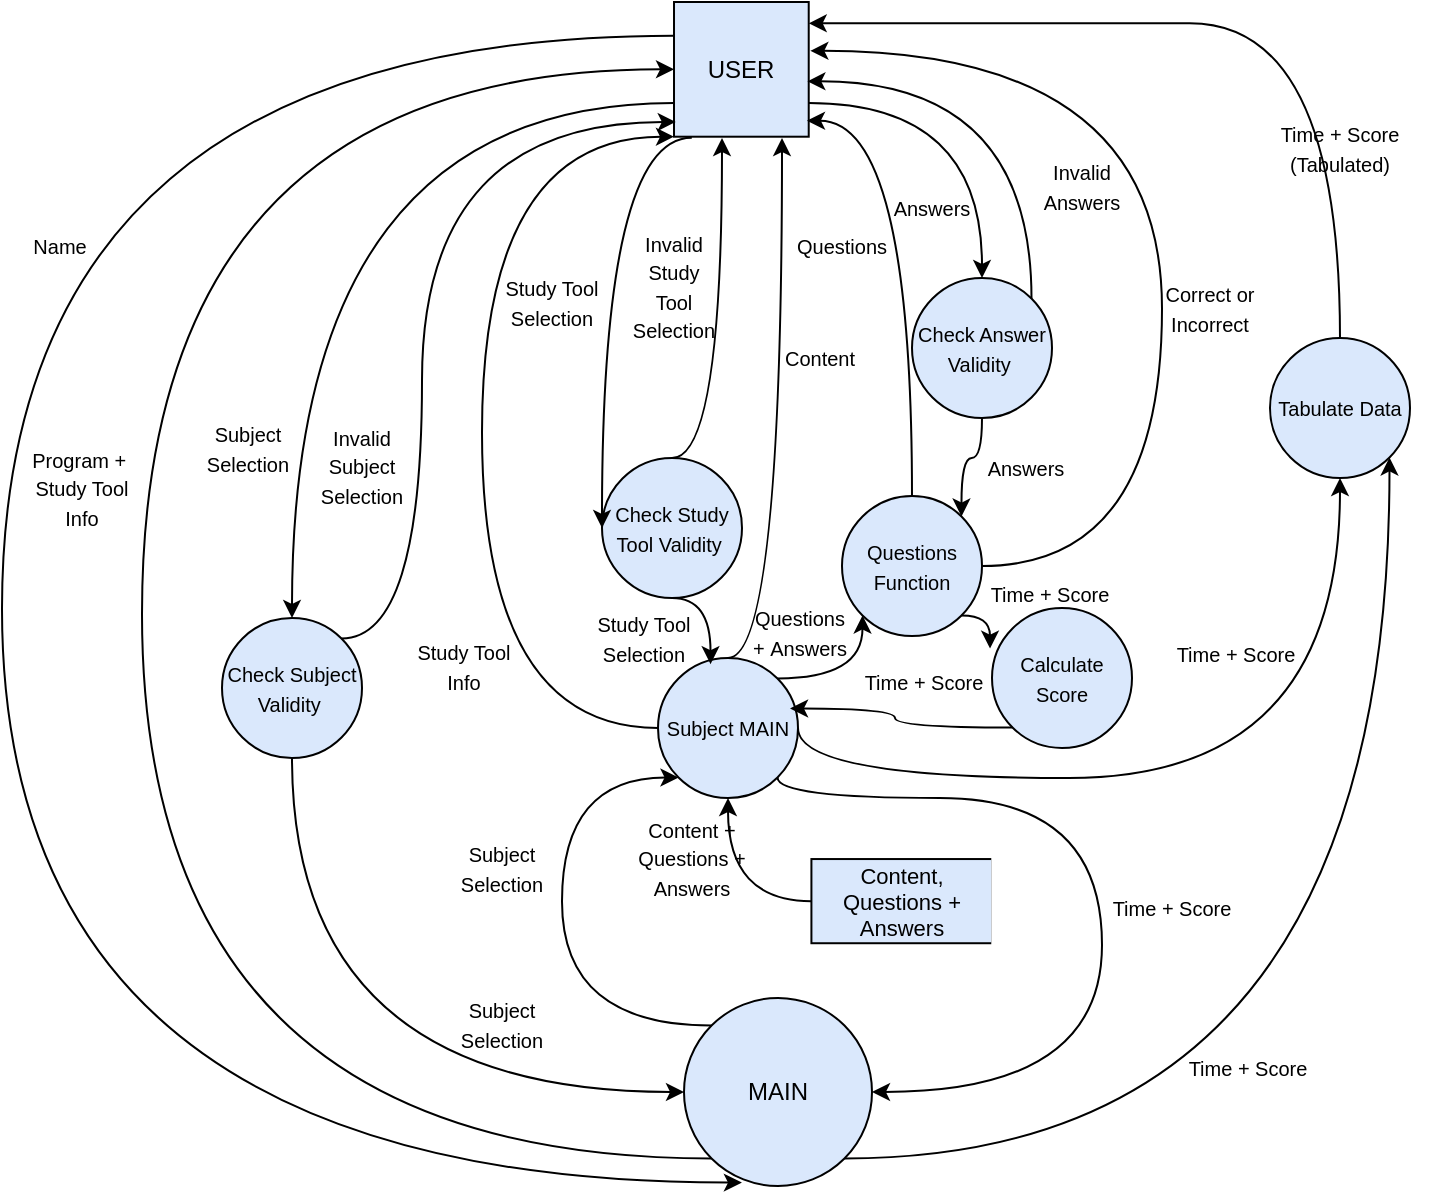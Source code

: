 <mxfile version="24.2.1" type="github">
  <diagram name="Page-1" id="tEiE-sFRKQLLL1BIs_pV">
    <mxGraphModel dx="1677" dy="927" grid="1" gridSize="10" guides="1" tooltips="1" connect="1" arrows="1" fold="1" page="1" pageScale="1" pageWidth="827" pageHeight="1169" math="0" shadow="0">
      <root>
        <mxCell id="0" />
        <mxCell id="1" parent="0" />
        <mxCell id="NCw_JQBOUVaLHG2GHNB4-144" value="" style="group" vertex="1" connectable="0" parent="1">
          <mxGeometry x="65" y="372" width="719" height="592" as="geometry" />
        </mxCell>
        <mxCell id="NCw_JQBOUVaLHG2GHNB4-53" style="edgeStyle=orthogonalEdgeStyle;curved=1;rounded=0;orthogonalLoop=1;jettySize=auto;html=1;exitX=0;exitY=0.75;exitDx=0;exitDy=0;entryX=0.5;entryY=0;entryDx=0;entryDy=0;" edge="1" parent="NCw_JQBOUVaLHG2GHNB4-144" source="NCw_JQBOUVaLHG2GHNB4-4" target="NCw_JQBOUVaLHG2GHNB4-50">
          <mxGeometry relative="1" as="geometry" />
        </mxCell>
        <mxCell id="NCw_JQBOUVaLHG2GHNB4-108" style="edgeStyle=orthogonalEdgeStyle;curved=1;rounded=0;orthogonalLoop=1;jettySize=auto;html=1;exitX=1;exitY=0.75;exitDx=0;exitDy=0;entryX=0.5;entryY=0;entryDx=0;entryDy=0;" edge="1" parent="NCw_JQBOUVaLHG2GHNB4-144" source="NCw_JQBOUVaLHG2GHNB4-4" target="NCw_JQBOUVaLHG2GHNB4-109">
          <mxGeometry relative="1" as="geometry">
            <mxPoint x="481.0" y="138.0" as="targetPoint" />
          </mxGeometry>
        </mxCell>
        <mxCell id="NCw_JQBOUVaLHG2GHNB4-4" value="USER" style="whiteSpace=wrap;html=1;aspect=fixed;fillColor=#dae8fc;strokeColor=#000000;container=0;" vertex="1" parent="NCw_JQBOUVaLHG2GHNB4-144">
          <mxGeometry x="337.003" width="67.356" height="67.356" as="geometry" />
        </mxCell>
        <mxCell id="NCw_JQBOUVaLHG2GHNB4-46" style="edgeStyle=orthogonalEdgeStyle;curved=1;rounded=0;orthogonalLoop=1;jettySize=auto;html=1;exitX=0;exitY=1;exitDx=0;exitDy=0;entryX=0;entryY=0.5;entryDx=0;entryDy=0;" edge="1" parent="NCw_JQBOUVaLHG2GHNB4-144" source="NCw_JQBOUVaLHG2GHNB4-7" target="NCw_JQBOUVaLHG2GHNB4-4">
          <mxGeometry relative="1" as="geometry">
            <Array as="points">
              <mxPoint x="71" y="578" />
              <mxPoint x="71" y="34" />
            </Array>
          </mxGeometry>
        </mxCell>
        <mxCell id="NCw_JQBOUVaLHG2GHNB4-137" style="edgeStyle=orthogonalEdgeStyle;curved=1;rounded=0;orthogonalLoop=1;jettySize=auto;html=1;exitX=1;exitY=1;exitDx=0;exitDy=0;entryX=1;entryY=1;entryDx=0;entryDy=0;" edge="1" parent="NCw_JQBOUVaLHG2GHNB4-144" source="NCw_JQBOUVaLHG2GHNB4-7" target="NCw_JQBOUVaLHG2GHNB4-131">
          <mxGeometry relative="1" as="geometry" />
        </mxCell>
        <mxCell id="NCw_JQBOUVaLHG2GHNB4-7" value="MAIN" style="ellipse;whiteSpace=wrap;html=1;aspect=fixed;fillColor=#dae8fc;strokeColor=#000000;container=0;" vertex="1" parent="NCw_JQBOUVaLHG2GHNB4-144">
          <mxGeometry x="342" y="498" width="94" height="94" as="geometry" />
        </mxCell>
        <mxCell id="NCw_JQBOUVaLHG2GHNB4-25" value="&lt;font style=&quot;font-size: 10px;&quot;&gt;Name&lt;/font&gt;" style="text;html=1;align=center;verticalAlign=middle;whiteSpace=wrap;rounded=0;" vertex="1" parent="NCw_JQBOUVaLHG2GHNB4-144">
          <mxGeometry y="107" width="60" height="30" as="geometry" />
        </mxCell>
        <mxCell id="NCw_JQBOUVaLHG2GHNB4-35" value="&lt;font style=&quot;font-size: 10px;&quot;&gt;Program +&amp;nbsp;&lt;/font&gt;&lt;div&gt;&lt;span style=&quot;font-size: 10px;&quot;&gt;Study Tool&lt;br&gt;&lt;/span&gt;&lt;div&gt;&lt;font style=&quot;font-size: 10px;&quot;&gt;Info&lt;/font&gt;&lt;/div&gt;&lt;/div&gt;" style="text;html=1;align=center;verticalAlign=middle;whiteSpace=wrap;rounded=0;" vertex="1" parent="NCw_JQBOUVaLHG2GHNB4-144">
          <mxGeometry x="11" y="228" width="60" height="30" as="geometry" />
        </mxCell>
        <mxCell id="NCw_JQBOUVaLHG2GHNB4-42" style="edgeStyle=orthogonalEdgeStyle;curved=1;rounded=0;orthogonalLoop=1;jettySize=auto;html=1;exitX=0;exitY=0.25;exitDx=0;exitDy=0;entryX=0.308;entryY=0.982;entryDx=0;entryDy=0;entryPerimeter=0;" edge="1" parent="NCw_JQBOUVaLHG2GHNB4-144" source="NCw_JQBOUVaLHG2GHNB4-4" target="NCw_JQBOUVaLHG2GHNB4-7">
          <mxGeometry relative="1" as="geometry">
            <Array as="points">
              <mxPoint x="1" y="17" />
              <mxPoint x="1" y="590" />
            </Array>
          </mxGeometry>
        </mxCell>
        <mxCell id="NCw_JQBOUVaLHG2GHNB4-48" value="&lt;span style=&quot;font-size: 10px;&quot;&gt;Subject Selection&lt;/span&gt;" style="text;html=1;align=center;verticalAlign=middle;whiteSpace=wrap;rounded=0;" vertex="1" parent="NCw_JQBOUVaLHG2GHNB4-144">
          <mxGeometry x="221" y="496" width="60" height="30" as="geometry" />
        </mxCell>
        <mxCell id="NCw_JQBOUVaLHG2GHNB4-55" style="edgeStyle=orthogonalEdgeStyle;curved=1;rounded=0;orthogonalLoop=1;jettySize=auto;html=1;exitX=0.5;exitY=1;exitDx=0;exitDy=0;entryX=0;entryY=0.5;entryDx=0;entryDy=0;" edge="1" parent="NCw_JQBOUVaLHG2GHNB4-144" source="NCw_JQBOUVaLHG2GHNB4-50" target="NCw_JQBOUVaLHG2GHNB4-7">
          <mxGeometry relative="1" as="geometry" />
        </mxCell>
        <mxCell id="NCw_JQBOUVaLHG2GHNB4-50" value="&lt;font style=&quot;font-size: 10px;&quot;&gt;Check Subject Validity&amp;nbsp;&lt;/font&gt;" style="ellipse;whiteSpace=wrap;html=1;aspect=fixed;fillColor=#dae8fc;strokeColor=#000000;container=0;" vertex="1" parent="NCw_JQBOUVaLHG2GHNB4-144">
          <mxGeometry x="111" y="308" width="70" height="70" as="geometry" />
        </mxCell>
        <mxCell id="NCw_JQBOUVaLHG2GHNB4-56" value="&lt;span style=&quot;font-size: 10px;&quot;&gt;Subject Selection&lt;/span&gt;" style="text;html=1;align=center;verticalAlign=middle;whiteSpace=wrap;rounded=0;" vertex="1" parent="NCw_JQBOUVaLHG2GHNB4-144">
          <mxGeometry x="94" y="208" width="60" height="30" as="geometry" />
        </mxCell>
        <mxCell id="NCw_JQBOUVaLHG2GHNB4-59" value="" style="group" vertex="1" connectable="0" parent="NCw_JQBOUVaLHG2GHNB4-144">
          <mxGeometry x="405.71" y="418.001" width="120.575" height="63.135" as="geometry" />
        </mxCell>
        <mxCell id="NCw_JQBOUVaLHG2GHNB4-15" value="&lt;div style=&quot;font-size: 11px;&quot;&gt;Content, Questions + Answers&lt;/div&gt;" style="rounded=0;whiteSpace=wrap;html=1;fillColor=#dae8fc;strokeColor=#000000;container=0;" vertex="1" parent="NCw_JQBOUVaLHG2GHNB4-59">
          <mxGeometry y="10.523" width="90.435" height="42.09" as="geometry" />
        </mxCell>
        <mxCell id="NCw_JQBOUVaLHG2GHNB4-16" value="" style="rounded=0;whiteSpace=wrap;html=1;strokeColor=#FFFFFF;container=0;" vertex="1" parent="NCw_JQBOUVaLHG2GHNB4-59">
          <mxGeometry x="90.43" width="30.145" height="63.135" as="geometry" />
        </mxCell>
        <mxCell id="NCw_JQBOUVaLHG2GHNB4-60" style="edgeStyle=orthogonalEdgeStyle;curved=1;rounded=0;orthogonalLoop=1;jettySize=auto;html=1;exitX=1;exitY=0;exitDx=0;exitDy=0;entryX=0.013;entryY=0.89;entryDx=0;entryDy=0;entryPerimeter=0;" edge="1" parent="NCw_JQBOUVaLHG2GHNB4-144" source="NCw_JQBOUVaLHG2GHNB4-50" target="NCw_JQBOUVaLHG2GHNB4-4">
          <mxGeometry relative="1" as="geometry">
            <Array as="points">
              <mxPoint x="211" y="318" />
              <mxPoint x="211" y="60" />
            </Array>
          </mxGeometry>
        </mxCell>
        <mxCell id="NCw_JQBOUVaLHG2GHNB4-70" style="edgeStyle=orthogonalEdgeStyle;curved=1;rounded=0;orthogonalLoop=1;jettySize=auto;html=1;exitX=0;exitY=0.5;exitDx=0;exitDy=0;entryX=0;entryY=1;entryDx=0;entryDy=0;" edge="1" parent="NCw_JQBOUVaLHG2GHNB4-144" source="NCw_JQBOUVaLHG2GHNB4-61" target="NCw_JQBOUVaLHG2GHNB4-4">
          <mxGeometry relative="1" as="geometry">
            <Array as="points">
              <mxPoint x="241" y="363" />
              <mxPoint x="241" y="67" />
            </Array>
          </mxGeometry>
        </mxCell>
        <mxCell id="NCw_JQBOUVaLHG2GHNB4-93" style="edgeStyle=orthogonalEdgeStyle;curved=1;rounded=0;orthogonalLoop=1;jettySize=auto;html=1;exitX=0.5;exitY=0;exitDx=0;exitDy=0;" edge="1" parent="NCw_JQBOUVaLHG2GHNB4-144" source="NCw_JQBOUVaLHG2GHNB4-61">
          <mxGeometry relative="1" as="geometry">
            <mxPoint x="391" y="68" as="targetPoint" />
            <Array as="points">
              <mxPoint x="391" y="328" />
            </Array>
          </mxGeometry>
        </mxCell>
        <mxCell id="NCw_JQBOUVaLHG2GHNB4-132" style="edgeStyle=orthogonalEdgeStyle;curved=1;rounded=0;orthogonalLoop=1;jettySize=auto;html=1;exitX=1;exitY=1;exitDx=0;exitDy=0;entryX=1;entryY=0.5;entryDx=0;entryDy=0;" edge="1" parent="NCw_JQBOUVaLHG2GHNB4-144" source="NCw_JQBOUVaLHG2GHNB4-61" target="NCw_JQBOUVaLHG2GHNB4-7">
          <mxGeometry relative="1" as="geometry">
            <Array as="points">
              <mxPoint x="389" y="398" />
              <mxPoint x="551" y="398" />
              <mxPoint x="551" y="545" />
            </Array>
          </mxGeometry>
        </mxCell>
        <mxCell id="NCw_JQBOUVaLHG2GHNB4-135" style="edgeStyle=orthogonalEdgeStyle;curved=1;rounded=0;orthogonalLoop=1;jettySize=auto;html=1;exitX=1;exitY=0.5;exitDx=0;exitDy=0;entryX=0.5;entryY=1;entryDx=0;entryDy=0;" edge="1" parent="NCw_JQBOUVaLHG2GHNB4-144" source="NCw_JQBOUVaLHG2GHNB4-61" target="NCw_JQBOUVaLHG2GHNB4-131">
          <mxGeometry relative="1" as="geometry">
            <Array as="points">
              <mxPoint x="399" y="388" />
              <mxPoint x="670" y="388" />
            </Array>
          </mxGeometry>
        </mxCell>
        <mxCell id="NCw_JQBOUVaLHG2GHNB4-61" value="&lt;font style=&quot;font-size: 10px;&quot;&gt;Subject MAIN&lt;/font&gt;" style="ellipse;whiteSpace=wrap;html=1;aspect=fixed;fillColor=#dae8fc;strokeColor=#000000;container=0;" vertex="1" parent="NCw_JQBOUVaLHG2GHNB4-144">
          <mxGeometry x="329" y="328" width="70" height="70" as="geometry" />
        </mxCell>
        <mxCell id="NCw_JQBOUVaLHG2GHNB4-62" value="&lt;span style=&quot;font-size: 10px;&quot;&gt;Invalid Subject Selection&lt;/span&gt;" style="text;html=1;align=center;verticalAlign=middle;whiteSpace=wrap;rounded=0;" vertex="1" parent="NCw_JQBOUVaLHG2GHNB4-144">
          <mxGeometry x="151" y="217" width="60" height="30" as="geometry" />
        </mxCell>
        <mxCell id="NCw_JQBOUVaLHG2GHNB4-74" style="edgeStyle=orthogonalEdgeStyle;curved=1;rounded=0;orthogonalLoop=1;jettySize=auto;html=1;exitX=0.5;exitY=0;exitDx=0;exitDy=0;" edge="1" parent="NCw_JQBOUVaLHG2GHNB4-144" source="NCw_JQBOUVaLHG2GHNB4-63">
          <mxGeometry relative="1" as="geometry">
            <mxPoint x="361" y="68" as="targetPoint" />
            <Array as="points">
              <mxPoint x="361" y="228" />
            </Array>
          </mxGeometry>
        </mxCell>
        <mxCell id="NCw_JQBOUVaLHG2GHNB4-63" value="&lt;font style=&quot;font-size: 10px;&quot;&gt;Check Study Tool Validity&amp;nbsp;&lt;/font&gt;" style="ellipse;whiteSpace=wrap;html=1;aspect=fixed;fillColor=#dae8fc;strokeColor=#000000;container=0;" vertex="1" parent="NCw_JQBOUVaLHG2GHNB4-144">
          <mxGeometry x="301" y="228" width="70" height="70" as="geometry" />
        </mxCell>
        <mxCell id="NCw_JQBOUVaLHG2GHNB4-68" value="&lt;span style=&quot;font-size: 10px;&quot;&gt;Study Tool Info&lt;/span&gt;" style="text;html=1;align=center;verticalAlign=middle;whiteSpace=wrap;rounded=0;" vertex="1" parent="NCw_JQBOUVaLHG2GHNB4-144">
          <mxGeometry x="202" y="317" width="60" height="30" as="geometry" />
        </mxCell>
        <mxCell id="NCw_JQBOUVaLHG2GHNB4-71" value="&lt;span style=&quot;font-size: 10px;&quot;&gt;Subject Selection&lt;/span&gt;" style="text;html=1;align=center;verticalAlign=middle;whiteSpace=wrap;rounded=0;" vertex="1" parent="NCw_JQBOUVaLHG2GHNB4-144">
          <mxGeometry x="221" y="418" width="60" height="30" as="geometry" />
        </mxCell>
        <mxCell id="NCw_JQBOUVaLHG2GHNB4-73" style="edgeStyle=orthogonalEdgeStyle;curved=1;rounded=0;orthogonalLoop=1;jettySize=auto;html=1;exitX=0.132;exitY=1.007;exitDx=0;exitDy=0;exitPerimeter=0;entryX=0;entryY=0.5;entryDx=0;entryDy=0;" edge="1" parent="NCw_JQBOUVaLHG2GHNB4-144" source="NCw_JQBOUVaLHG2GHNB4-4" target="NCw_JQBOUVaLHG2GHNB4-63">
          <mxGeometry relative="1" as="geometry">
            <mxPoint x="301" y="208" as="targetPoint" />
            <Array as="points">
              <mxPoint x="301" y="68" />
            </Array>
          </mxGeometry>
        </mxCell>
        <mxCell id="NCw_JQBOUVaLHG2GHNB4-76" value="&lt;span style=&quot;font-size: 10px;&quot;&gt;Invalid&lt;/span&gt;&lt;div&gt;&lt;span style=&quot;font-size: 10px;&quot;&gt;Study&lt;/span&gt;&lt;/div&gt;&lt;div&gt;&lt;span style=&quot;font-size: 10px;&quot;&gt;Tool Selection&lt;/span&gt;&lt;/div&gt;" style="text;html=1;align=center;verticalAlign=middle;whiteSpace=wrap;rounded=0;" vertex="1" parent="NCw_JQBOUVaLHG2GHNB4-144">
          <mxGeometry x="307" y="127" width="60" height="30" as="geometry" />
        </mxCell>
        <mxCell id="NCw_JQBOUVaLHG2GHNB4-80" style="edgeStyle=orthogonalEdgeStyle;curved=1;rounded=0;orthogonalLoop=1;jettySize=auto;html=1;exitX=0.5;exitY=1;exitDx=0;exitDy=0;entryX=0.375;entryY=0.044;entryDx=0;entryDy=0;entryPerimeter=0;" edge="1" parent="NCw_JQBOUVaLHG2GHNB4-144" source="NCw_JQBOUVaLHG2GHNB4-63" target="NCw_JQBOUVaLHG2GHNB4-61">
          <mxGeometry relative="1" as="geometry" />
        </mxCell>
        <mxCell id="NCw_JQBOUVaLHG2GHNB4-88" value="&lt;span style=&quot;font-size: 10px;&quot;&gt;Study Tool Selection&lt;/span&gt;" style="text;html=1;align=center;verticalAlign=middle;whiteSpace=wrap;rounded=0;" vertex="1" parent="NCw_JQBOUVaLHG2GHNB4-144">
          <mxGeometry x="292" y="303" width="60" height="30" as="geometry" />
        </mxCell>
        <mxCell id="NCw_JQBOUVaLHG2GHNB4-90" value="&lt;span style=&quot;font-size: 10px;&quot;&gt;Content&lt;/span&gt;" style="text;html=1;align=center;verticalAlign=middle;whiteSpace=wrap;rounded=0;" vertex="1" parent="NCw_JQBOUVaLHG2GHNB4-144">
          <mxGeometry x="380" y="163" width="60" height="30" as="geometry" />
        </mxCell>
        <mxCell id="NCw_JQBOUVaLHG2GHNB4-94" value="&lt;font style=&quot;font-size: 10px;&quot;&gt;Questions Function&lt;/font&gt;" style="ellipse;whiteSpace=wrap;html=1;aspect=fixed;fillColor=#dae8fc;strokeColor=#000000;container=0;" vertex="1" parent="NCw_JQBOUVaLHG2GHNB4-144">
          <mxGeometry x="421" y="247" width="70" height="70" as="geometry" />
        </mxCell>
        <mxCell id="NCw_JQBOUVaLHG2GHNB4-95" style="edgeStyle=orthogonalEdgeStyle;curved=1;rounded=0;orthogonalLoop=1;jettySize=auto;html=1;exitX=0;exitY=0.5;exitDx=0;exitDy=0;entryX=0.5;entryY=1;entryDx=0;entryDy=0;" edge="1" parent="NCw_JQBOUVaLHG2GHNB4-144" source="NCw_JQBOUVaLHG2GHNB4-15" target="NCw_JQBOUVaLHG2GHNB4-61">
          <mxGeometry relative="1" as="geometry" />
        </mxCell>
        <mxCell id="NCw_JQBOUVaLHG2GHNB4-96" value="&lt;span style=&quot;font-size: 10px;&quot;&gt;Content + Questions + Answers&lt;/span&gt;" style="text;html=1;align=center;verticalAlign=middle;whiteSpace=wrap;rounded=0;" vertex="1" parent="NCw_JQBOUVaLHG2GHNB4-144">
          <mxGeometry x="316" y="413.14" width="60" height="30" as="geometry" />
        </mxCell>
        <mxCell id="NCw_JQBOUVaLHG2GHNB4-98" style="edgeStyle=orthogonalEdgeStyle;curved=1;rounded=0;orthogonalLoop=1;jettySize=auto;html=1;exitX=1;exitY=0;exitDx=0;exitDy=0;entryX=0;entryY=1;entryDx=0;entryDy=0;" edge="1" parent="NCw_JQBOUVaLHG2GHNB4-144" source="NCw_JQBOUVaLHG2GHNB4-61" target="NCw_JQBOUVaLHG2GHNB4-94">
          <mxGeometry relative="1" as="geometry" />
        </mxCell>
        <mxCell id="NCw_JQBOUVaLHG2GHNB4-99" value="&lt;span style=&quot;font-size: 10px;&quot;&gt;Time + Score&lt;/span&gt;" style="text;html=1;align=center;verticalAlign=middle;whiteSpace=wrap;rounded=0;" vertex="1" parent="NCw_JQBOUVaLHG2GHNB4-144">
          <mxGeometry x="476" y="281" width="98" height="30" as="geometry" />
        </mxCell>
        <mxCell id="NCw_JQBOUVaLHG2GHNB4-102" value="&lt;span style=&quot;font-size: 10px;&quot;&gt;Questions&lt;/span&gt;" style="text;html=1;align=center;verticalAlign=middle;whiteSpace=wrap;rounded=0;" vertex="1" parent="NCw_JQBOUVaLHG2GHNB4-144">
          <mxGeometry x="391" y="107" width="60" height="30" as="geometry" />
        </mxCell>
        <mxCell id="NCw_JQBOUVaLHG2GHNB4-105" style="edgeStyle=orthogonalEdgeStyle;curved=1;rounded=0;orthogonalLoop=1;jettySize=auto;html=1;exitX=0.5;exitY=0;exitDx=0;exitDy=0;entryX=0.987;entryY=0.881;entryDx=0;entryDy=0;entryPerimeter=0;" edge="1" parent="NCw_JQBOUVaLHG2GHNB4-144" source="NCw_JQBOUVaLHG2GHNB4-94" target="NCw_JQBOUVaLHG2GHNB4-4">
          <mxGeometry relative="1" as="geometry" />
        </mxCell>
        <mxCell id="NCw_JQBOUVaLHG2GHNB4-106" value="&lt;span style=&quot;font-size: 10px;&quot;&gt;Study Tool Selection&lt;/span&gt;" style="text;html=1;align=center;verticalAlign=middle;whiteSpace=wrap;rounded=0;" vertex="1" parent="NCw_JQBOUVaLHG2GHNB4-144">
          <mxGeometry x="246" y="135" width="60" height="30" as="geometry" />
        </mxCell>
        <mxCell id="NCw_JQBOUVaLHG2GHNB4-109" value="&lt;font style=&quot;font-size: 10px;&quot;&gt;Check Answer Validity&amp;nbsp;&lt;/font&gt;" style="ellipse;whiteSpace=wrap;html=1;aspect=fixed;fillColor=#dae8fc;strokeColor=#000000;container=0;" vertex="1" parent="NCw_JQBOUVaLHG2GHNB4-144">
          <mxGeometry x="456" y="138" width="70" height="70" as="geometry" />
        </mxCell>
        <mxCell id="NCw_JQBOUVaLHG2GHNB4-110" style="edgeStyle=orthogonalEdgeStyle;curved=1;rounded=0;orthogonalLoop=1;jettySize=auto;html=1;exitX=0.5;exitY=1;exitDx=0;exitDy=0;entryX=1;entryY=0;entryDx=0;entryDy=0;" edge="1" parent="NCw_JQBOUVaLHG2GHNB4-144" source="NCw_JQBOUVaLHG2GHNB4-109" target="NCw_JQBOUVaLHG2GHNB4-94">
          <mxGeometry relative="1" as="geometry" />
        </mxCell>
        <mxCell id="NCw_JQBOUVaLHG2GHNB4-112" value="&lt;span style=&quot;font-size: 10px;&quot;&gt;Correct or Incorrect&lt;/span&gt;" style="text;html=1;align=center;verticalAlign=middle;whiteSpace=wrap;rounded=0;" vertex="1" parent="NCw_JQBOUVaLHG2GHNB4-144">
          <mxGeometry x="575" y="138" width="60" height="30" as="geometry" />
        </mxCell>
        <mxCell id="NCw_JQBOUVaLHG2GHNB4-115" style="edgeStyle=orthogonalEdgeStyle;curved=1;rounded=0;orthogonalLoop=1;jettySize=auto;html=1;exitX=1;exitY=0;exitDx=0;exitDy=0;entryX=0.99;entryY=0.589;entryDx=0;entryDy=0;entryPerimeter=0;" edge="1" parent="NCw_JQBOUVaLHG2GHNB4-144" source="NCw_JQBOUVaLHG2GHNB4-109" target="NCw_JQBOUVaLHG2GHNB4-4">
          <mxGeometry relative="1" as="geometry">
            <Array as="points">
              <mxPoint x="516" y="40" />
            </Array>
          </mxGeometry>
        </mxCell>
        <mxCell id="NCw_JQBOUVaLHG2GHNB4-116" value="&lt;span style=&quot;font-size: 10px;&quot;&gt;Answers&lt;/span&gt;" style="text;html=1;align=center;verticalAlign=middle;whiteSpace=wrap;rounded=0;" vertex="1" parent="NCw_JQBOUVaLHG2GHNB4-144">
          <mxGeometry x="436" y="88" width="60" height="30" as="geometry" />
        </mxCell>
        <mxCell id="NCw_JQBOUVaLHG2GHNB4-117" style="edgeStyle=orthogonalEdgeStyle;curved=1;rounded=0;orthogonalLoop=1;jettySize=auto;html=1;exitX=1;exitY=0.5;exitDx=0;exitDy=0;entryX=1.012;entryY=0.362;entryDx=0;entryDy=0;entryPerimeter=0;" edge="1" parent="NCw_JQBOUVaLHG2GHNB4-144" source="NCw_JQBOUVaLHG2GHNB4-94" target="NCw_JQBOUVaLHG2GHNB4-4">
          <mxGeometry relative="1" as="geometry">
            <Array as="points">
              <mxPoint x="581" y="282" />
              <mxPoint x="581" y="24" />
            </Array>
          </mxGeometry>
        </mxCell>
        <mxCell id="NCw_JQBOUVaLHG2GHNB4-118" value="&lt;span style=&quot;font-size: 10px;&quot;&gt;Invalid Answers&lt;/span&gt;" style="text;html=1;align=center;verticalAlign=middle;whiteSpace=wrap;rounded=0;" vertex="1" parent="NCw_JQBOUVaLHG2GHNB4-144">
          <mxGeometry x="511" y="77.36" width="60" height="30" as="geometry" />
        </mxCell>
        <mxCell id="NCw_JQBOUVaLHG2GHNB4-119" style="edgeStyle=orthogonalEdgeStyle;curved=1;rounded=0;orthogonalLoop=1;jettySize=auto;html=1;exitX=0;exitY=0;exitDx=0;exitDy=0;entryX=0;entryY=1;entryDx=0;entryDy=0;" edge="1" parent="NCw_JQBOUVaLHG2GHNB4-144" source="NCw_JQBOUVaLHG2GHNB4-7" target="NCw_JQBOUVaLHG2GHNB4-61">
          <mxGeometry relative="1" as="geometry">
            <Array as="points">
              <mxPoint x="281" y="512" />
              <mxPoint x="281" y="388" />
            </Array>
          </mxGeometry>
        </mxCell>
        <mxCell id="NCw_JQBOUVaLHG2GHNB4-122" value="&lt;span style=&quot;font-size: 10px;&quot;&gt;Questions&lt;/span&gt;&lt;div&gt;&lt;span style=&quot;font-size: 10px;&quot;&gt;+&amp;nbsp;&lt;/span&gt;&lt;span style=&quot;font-size: 10px; background-color: initial;&quot;&gt;Answers&lt;/span&gt;&lt;/div&gt;" style="text;html=1;align=center;verticalAlign=middle;whiteSpace=wrap;rounded=0;" vertex="1" parent="NCw_JQBOUVaLHG2GHNB4-144">
          <mxGeometry x="351" y="300" width="98" height="30" as="geometry" />
        </mxCell>
        <mxCell id="NCw_JQBOUVaLHG2GHNB4-125" style="edgeStyle=orthogonalEdgeStyle;curved=1;rounded=0;orthogonalLoop=1;jettySize=auto;html=1;exitX=1;exitY=1;exitDx=0;exitDy=0;entryX=-0.014;entryY=0.29;entryDx=0;entryDy=0;entryPerimeter=0;" edge="1" parent="NCw_JQBOUVaLHG2GHNB4-144" source="NCw_JQBOUVaLHG2GHNB4-94" target="NCw_JQBOUVaLHG2GHNB4-124">
          <mxGeometry relative="1" as="geometry" />
        </mxCell>
        <mxCell id="NCw_JQBOUVaLHG2GHNB4-124" value="&lt;font style=&quot;font-size: 10px;&quot;&gt;Calculate Score&lt;/font&gt;" style="ellipse;whiteSpace=wrap;html=1;aspect=fixed;fillColor=#dae8fc;strokeColor=#000000;container=0;" vertex="1" parent="NCw_JQBOUVaLHG2GHNB4-144">
          <mxGeometry x="496" y="303" width="70" height="70" as="geometry" />
        </mxCell>
        <mxCell id="NCw_JQBOUVaLHG2GHNB4-127" value="&lt;span style=&quot;font-size: 10px;&quot;&gt;Time + Score&lt;/span&gt;" style="text;html=1;align=center;verticalAlign=middle;whiteSpace=wrap;rounded=0;" vertex="1" parent="NCw_JQBOUVaLHG2GHNB4-144">
          <mxGeometry x="575" y="518" width="98" height="30" as="geometry" />
        </mxCell>
        <mxCell id="NCw_JQBOUVaLHG2GHNB4-130" value="&lt;span style=&quot;font-size: 10px;&quot;&gt;Answers&lt;/span&gt;" style="text;html=1;align=center;verticalAlign=middle;whiteSpace=wrap;rounded=0;" vertex="1" parent="NCw_JQBOUVaLHG2GHNB4-144">
          <mxGeometry x="483" y="218" width="60" height="30" as="geometry" />
        </mxCell>
        <mxCell id="NCw_JQBOUVaLHG2GHNB4-131" value="&lt;font style=&quot;font-size: 10px;&quot;&gt;Tabulate Data&lt;/font&gt;" style="ellipse;whiteSpace=wrap;html=1;aspect=fixed;fillColor=#dae8fc;strokeColor=#000000;container=0;" vertex="1" parent="NCw_JQBOUVaLHG2GHNB4-144">
          <mxGeometry x="635" y="168" width="70" height="70" as="geometry" />
        </mxCell>
        <mxCell id="NCw_JQBOUVaLHG2GHNB4-133" value="&lt;span style=&quot;font-size: 10px;&quot;&gt;Time + Score&lt;/span&gt;" style="text;html=1;align=center;verticalAlign=middle;whiteSpace=wrap;rounded=0;" vertex="1" parent="NCw_JQBOUVaLHG2GHNB4-144">
          <mxGeometry x="413.36" y="325" width="98" height="30" as="geometry" />
        </mxCell>
        <mxCell id="NCw_JQBOUVaLHG2GHNB4-136" style="edgeStyle=orthogonalEdgeStyle;curved=1;rounded=0;orthogonalLoop=1;jettySize=auto;html=1;exitX=0.5;exitY=0;exitDx=0;exitDy=0;entryX=1;entryY=0.158;entryDx=0;entryDy=0;entryPerimeter=0;" edge="1" parent="NCw_JQBOUVaLHG2GHNB4-144" source="NCw_JQBOUVaLHG2GHNB4-131" target="NCw_JQBOUVaLHG2GHNB4-4">
          <mxGeometry relative="1" as="geometry" />
        </mxCell>
        <mxCell id="NCw_JQBOUVaLHG2GHNB4-139" value="&lt;span style=&quot;font-size: 10px;&quot;&gt;Time + Score&lt;/span&gt;" style="text;html=1;align=center;verticalAlign=middle;whiteSpace=wrap;rounded=0;" vertex="1" parent="NCw_JQBOUVaLHG2GHNB4-144">
          <mxGeometry x="537" y="438" width="98" height="30" as="geometry" />
        </mxCell>
        <mxCell id="NCw_JQBOUVaLHG2GHNB4-140" value="&lt;span style=&quot;font-size: 10px;&quot;&gt;Time + Score (Tabulated)&lt;/span&gt;" style="text;html=1;align=center;verticalAlign=middle;whiteSpace=wrap;rounded=0;" vertex="1" parent="NCw_JQBOUVaLHG2GHNB4-144">
          <mxGeometry x="621" y="58" width="98" height="30" as="geometry" />
        </mxCell>
        <mxCell id="NCw_JQBOUVaLHG2GHNB4-141" style="edgeStyle=orthogonalEdgeStyle;curved=1;rounded=0;orthogonalLoop=1;jettySize=auto;html=1;exitX=0;exitY=1;exitDx=0;exitDy=0;entryX=0.943;entryY=0.36;entryDx=0;entryDy=0;entryPerimeter=0;" edge="1" parent="NCw_JQBOUVaLHG2GHNB4-144" source="NCw_JQBOUVaLHG2GHNB4-124" target="NCw_JQBOUVaLHG2GHNB4-61">
          <mxGeometry relative="1" as="geometry" />
        </mxCell>
        <mxCell id="NCw_JQBOUVaLHG2GHNB4-142" value="&lt;span style=&quot;font-size: 10px;&quot;&gt;Time + Score&lt;/span&gt;" style="text;html=1;align=center;verticalAlign=middle;whiteSpace=wrap;rounded=0;" vertex="1" parent="NCw_JQBOUVaLHG2GHNB4-144">
          <mxGeometry x="569" y="311" width="98" height="30" as="geometry" />
        </mxCell>
      </root>
    </mxGraphModel>
  </diagram>
</mxfile>
